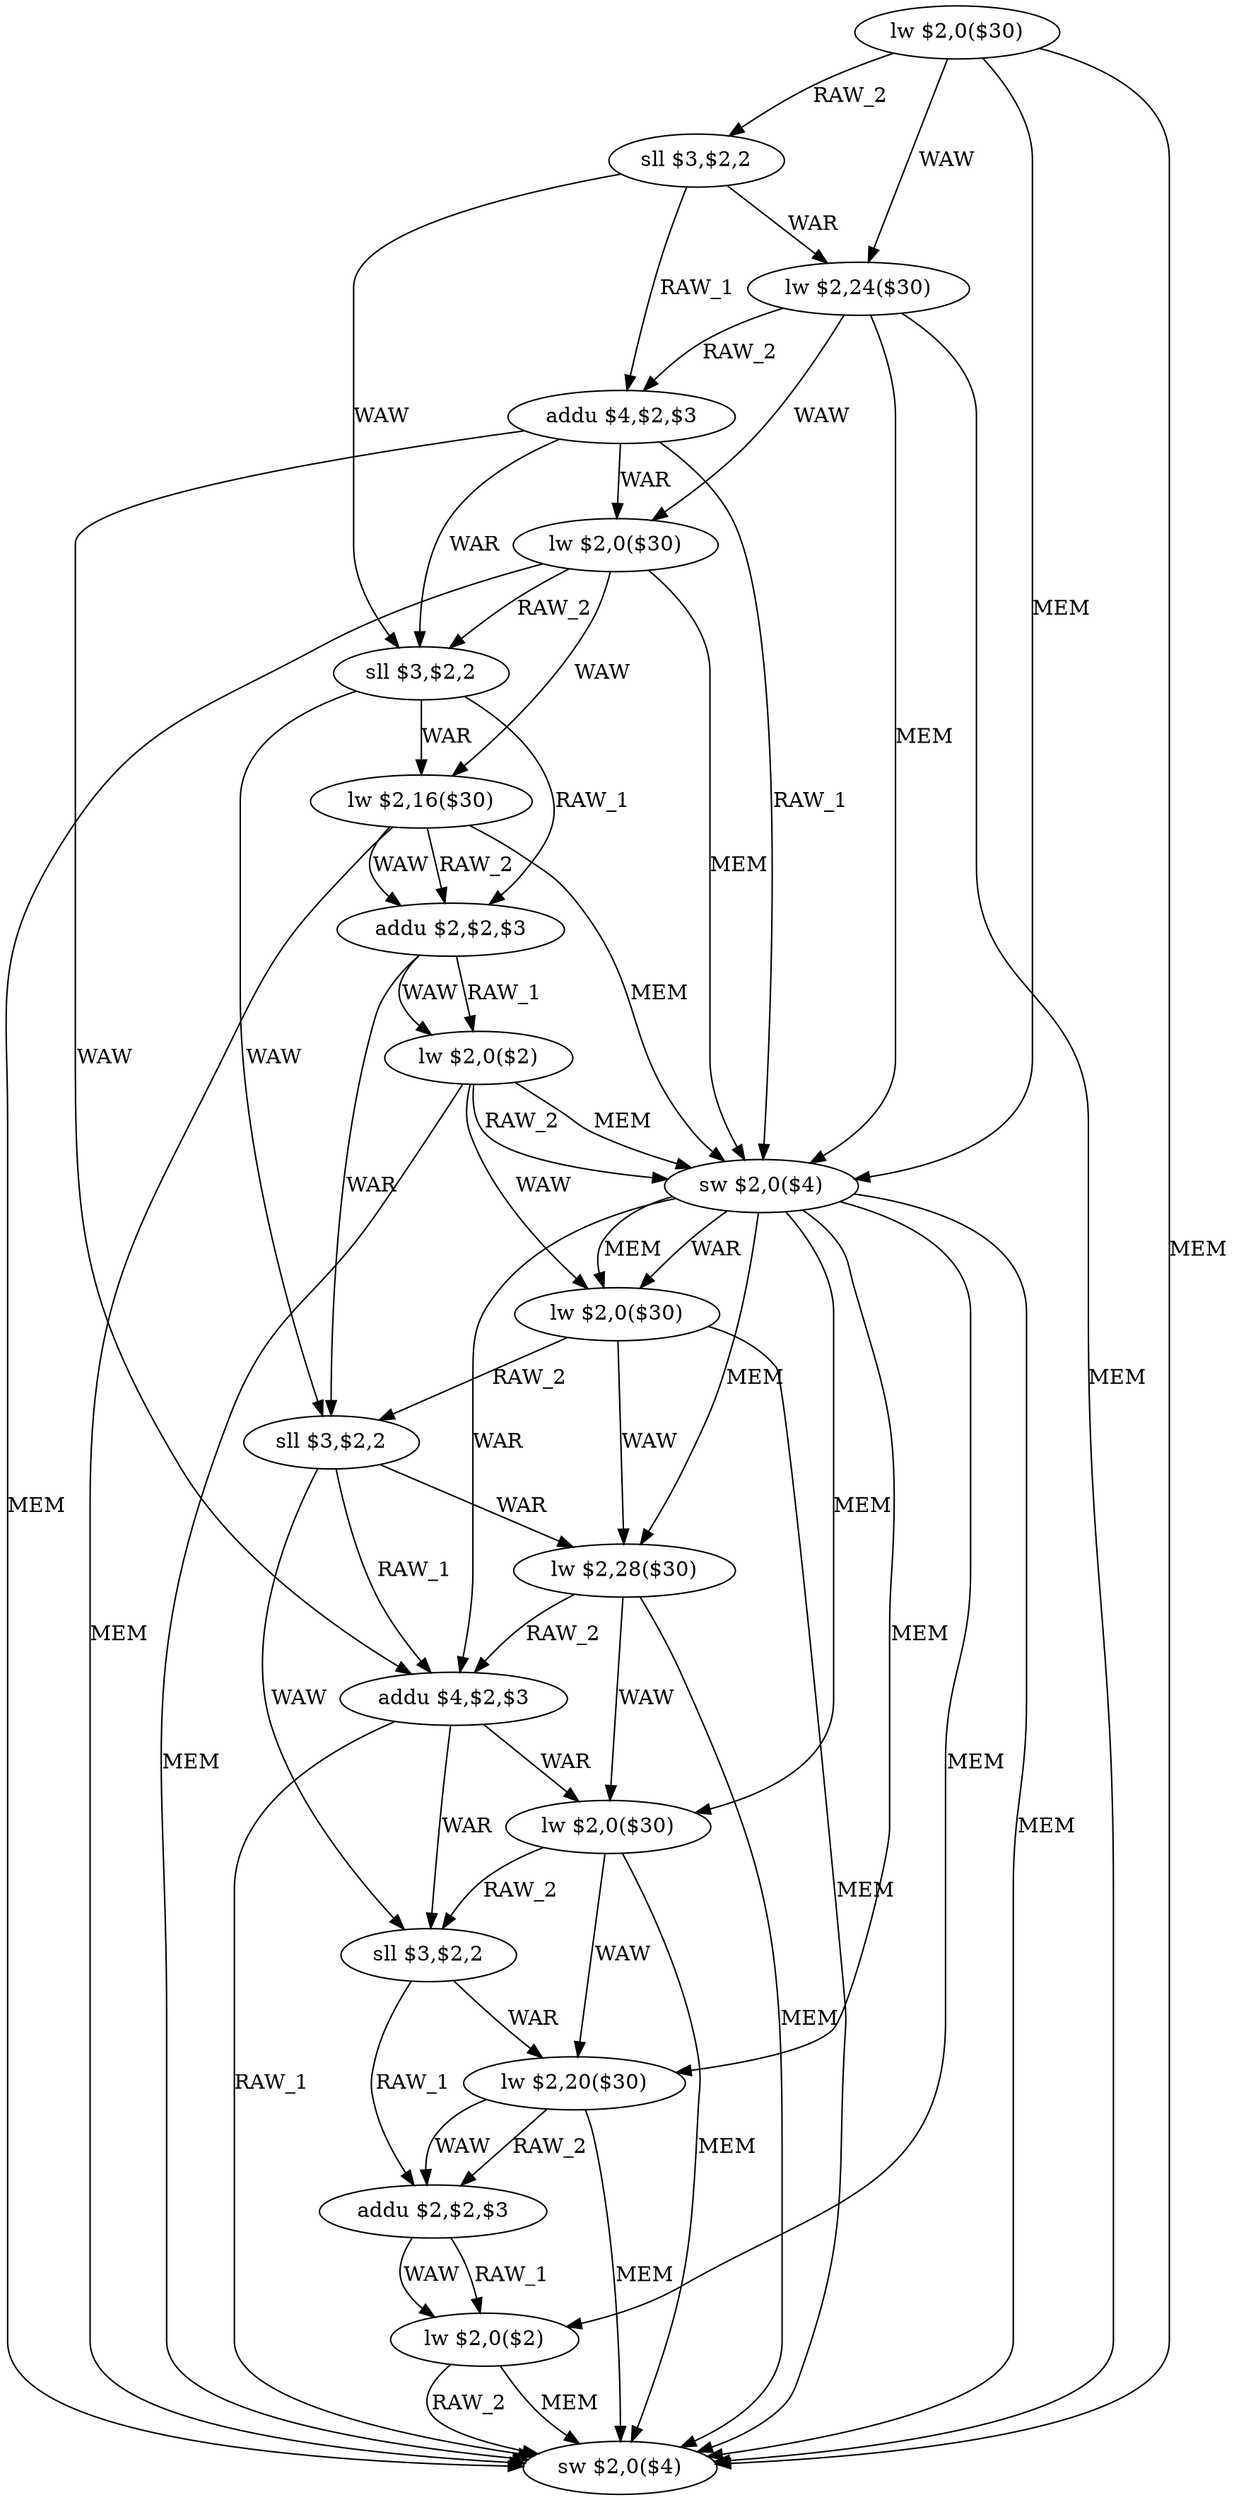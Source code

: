 digraph G1 {
node [shape = ellipse];
i0 [label = "lw $2,0($30)"] ;
i0 ->  i1 [label= "RAW_2"];
i0 ->  i2 [label= "WAW"];
i0 ->  i9 [label= "MEM"];
i0 ->  i19 [label= "MEM"];
i1 [label = "sll $3,$2,2"] ;
i1 ->  i2 [label= "WAR"];
i1 ->  i3 [label= "RAW_1"];
i1 ->  i5 [label= "WAW"];
i2 [label = "lw $2,24($30)"] ;
i2 ->  i3 [label= "RAW_2"];
i2 ->  i4 [label= "WAW"];
i2 ->  i9 [label= "MEM"];
i2 ->  i19 [label= "MEM"];
i3 [label = "addu $4,$2,$3"] ;
i3 ->  i4 [label= "WAR"];
i3 ->  i5 [label= "WAR"];
i3 ->  i9 [label= "RAW_1"];
i3 ->  i13 [label= "WAW"];
i4 [label = "lw $2,0($30)"] ;
i4 ->  i5 [label= "RAW_2"];
i4 ->  i6 [label= "WAW"];
i4 ->  i9 [label= "MEM"];
i4 ->  i19 [label= "MEM"];
i5 [label = "sll $3,$2,2"] ;
i5 ->  i6 [label= "WAR"];
i5 ->  i7 [label= "RAW_1"];
i5 ->  i11 [label= "WAW"];
i6 [label = "lw $2,16($30)"] ;
i6 ->  i7 [label= "RAW_2"];
i6 ->  i7 [label= "WAW"];
i6 ->  i9 [label= "MEM"];
i6 ->  i19 [label= "MEM"];
i7 [label = "addu $2,$2,$3"] ;
i7 ->  i8 [label= "RAW_1"];
i7 ->  i8 [label= "WAW"];
i7 ->  i11 [label= "WAR"];
i8 [label = "lw $2,0($2)"] ;
i8 ->  i9 [label= "RAW_2"];
i8 ->  i9 [label= "MEM"];
i8 ->  i10 [label= "WAW"];
i8 ->  i19 [label= "MEM"];
i9 [label = "sw $2,0($4)"] ;
i9 ->  i10 [label= "WAR"];
i9 ->  i10 [label= "MEM"];
i9 ->  i12 [label= "MEM"];
i9 ->  i13 [label= "WAR"];
i9 ->  i14 [label= "MEM"];
i9 ->  i16 [label= "MEM"];
i9 ->  i18 [label= "MEM"];
i9 ->  i19 [label= "MEM"];
i10 [label = "lw $2,0($30)"] ;
i10 ->  i11 [label= "RAW_2"];
i10 ->  i12 [label= "WAW"];
i10 ->  i19 [label= "MEM"];
i11 [label = "sll $3,$2,2"] ;
i11 ->  i12 [label= "WAR"];
i11 ->  i13 [label= "RAW_1"];
i11 ->  i15 [label= "WAW"];
i12 [label = "lw $2,28($30)"] ;
i12 ->  i13 [label= "RAW_2"];
i12 ->  i14 [label= "WAW"];
i12 ->  i19 [label= "MEM"];
i13 [label = "addu $4,$2,$3"] ;
i13 ->  i14 [label= "WAR"];
i13 ->  i15 [label= "WAR"];
i13 ->  i19 [label= "RAW_1"];
i14 [label = "lw $2,0($30)"] ;
i14 ->  i15 [label= "RAW_2"];
i14 ->  i16 [label= "WAW"];
i14 ->  i19 [label= "MEM"];
i15 [label = "sll $3,$2,2"] ;
i15 ->  i16 [label= "WAR"];
i15 ->  i17 [label= "RAW_1"];
i16 [label = "lw $2,20($30)"] ;
i16 ->  i17 [label= "RAW_2"];
i16 ->  i17 [label= "WAW"];
i16 ->  i19 [label= "MEM"];
i17 [label = "addu $2,$2,$3"] ;
i17 ->  i18 [label= "RAW_1"];
i17 ->  i18 [label= "WAW"];
i18 [label = "lw $2,0($2)"] ;
i18 ->  i19 [label= "RAW_2"];
i18 ->  i19 [label= "MEM"];
i19 [label = "sw $2,0($4)"] ;
}
